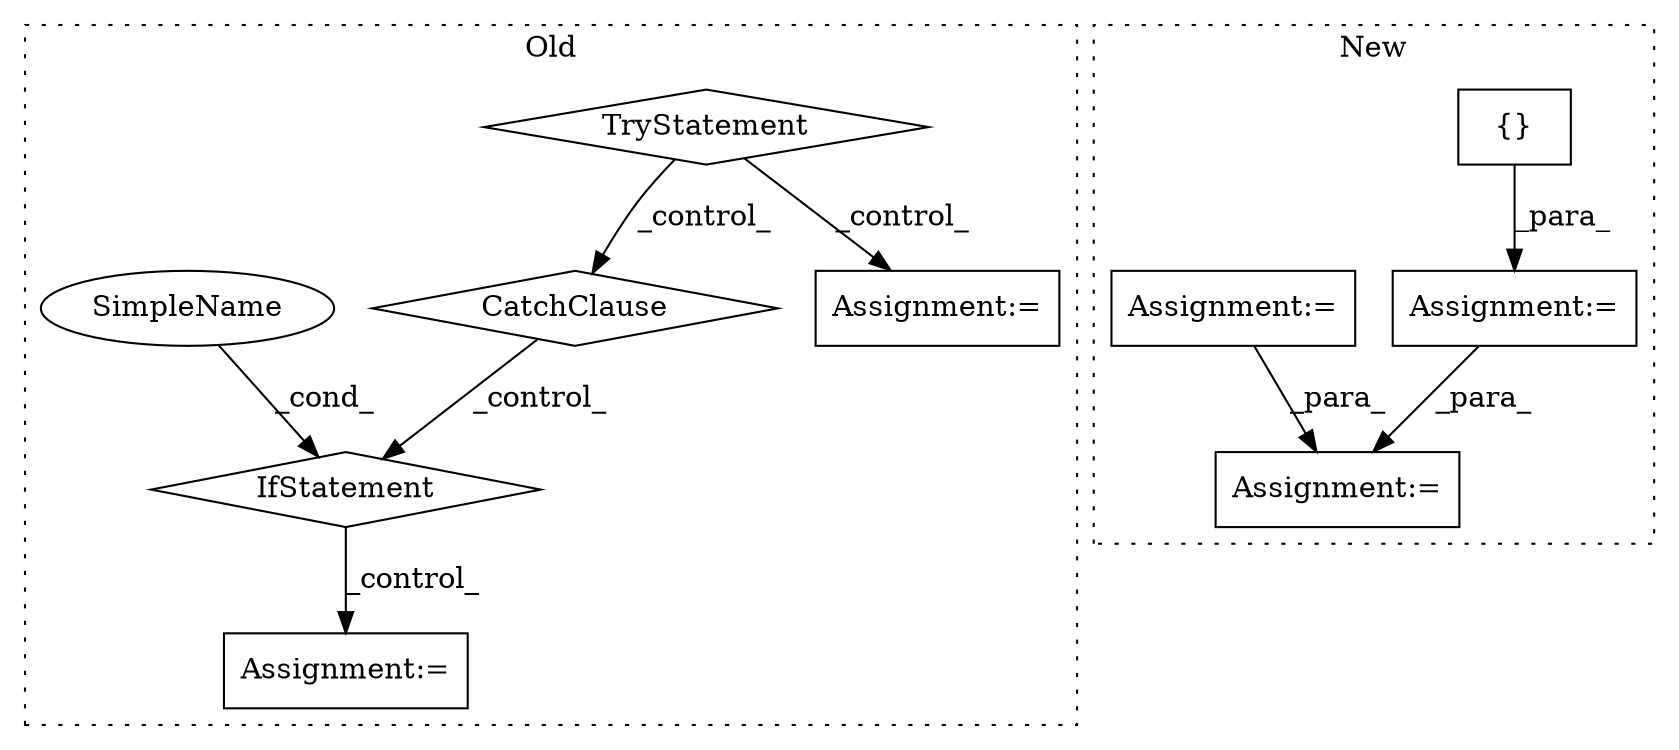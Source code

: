 digraph G {
subgraph cluster0 {
1 [label="TryStatement" a="54" s="7560" l="4" shape="diamond"];
3 [label="CatchClause" a="12" s="7612,7635" l="11,2" shape="diamond"];
5 [label="Assignment:=" a="7" s="7582" l="1" shape="box"];
8 [label="Assignment:=" a="7" s="7738" l="1" shape="box"];
9 [label="IfStatement" a="25" s="7670,7717" l="10,2" shape="diamond"];
10 [label="SimpleName" a="42" s="" l="" shape="ellipse"];
label = "Old";
style="dotted";
}
subgraph cluster1 {
2 [label="{}" a="4" s="8528,8536" l="1,1" shape="box"];
4 [label="Assignment:=" a="7" s="8549,8653" l="71,2" shape="box"];
6 [label="Assignment:=" a="7" s="8416" l="1" shape="box"];
7 [label="Assignment:=" a="7" s="8518" l="1" shape="box"];
label = "New";
style="dotted";
}
1 -> 5 [label="_control_"];
1 -> 3 [label="_control_"];
2 -> 7 [label="_para_"];
3 -> 9 [label="_control_"];
6 -> 4 [label="_para_"];
7 -> 4 [label="_para_"];
9 -> 8 [label="_control_"];
10 -> 9 [label="_cond_"];
}
